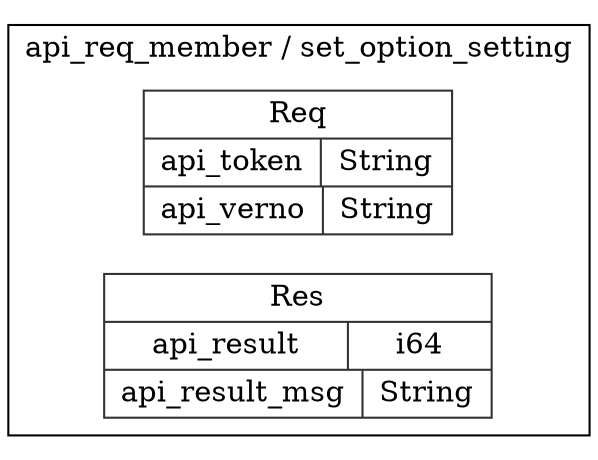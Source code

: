 digraph {
  rankdir=LR;
  subgraph cluster_0 {
    label="api_req_member / set_option_setting";
    node [style="filled", color=white, style="solid", color=gray20];
    api_req_member__set_option_setting__Req [label="<Req> Req  | { api_token | <api_token> String } | { api_verno | <api_verno> String }", shape=record];
    api_req_member__set_option_setting__Res [label="<Res> Res  | { api_result | <api_result> i64 } | { api_result_msg | <api_result_msg> String }", shape=record];
  }
}
